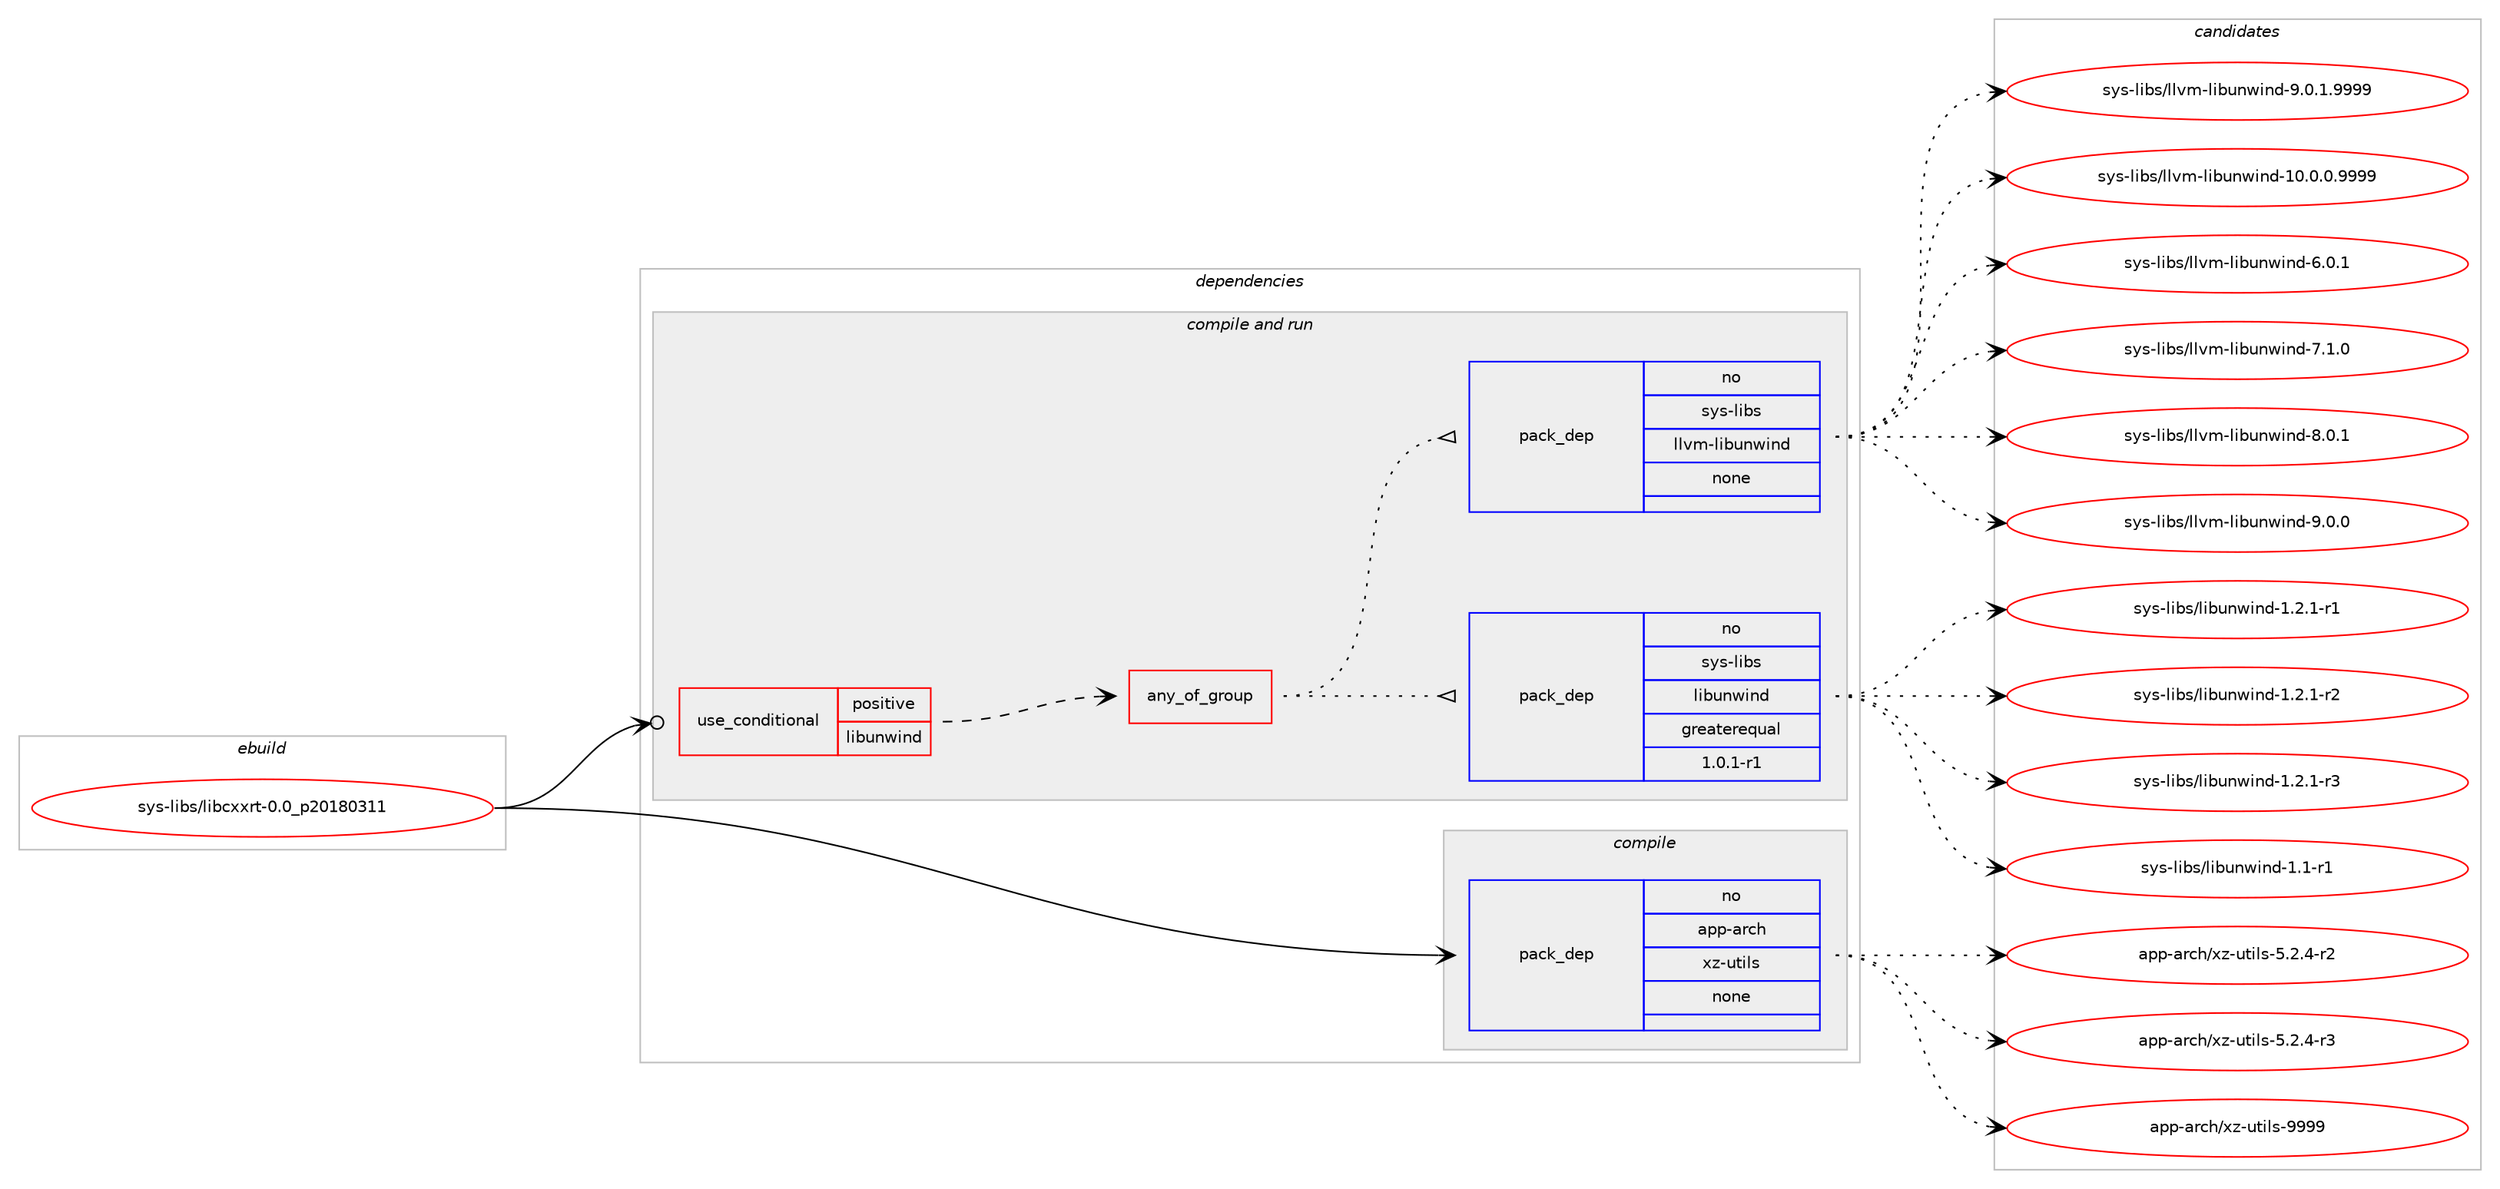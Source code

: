 digraph prolog {

# *************
# Graph options
# *************

newrank=true;
concentrate=true;
compound=true;
graph [rankdir=LR,fontname=Helvetica,fontsize=10,ranksep=1.5];#, ranksep=2.5, nodesep=0.2];
edge  [arrowhead=vee];
node  [fontname=Helvetica,fontsize=10];

# **********
# The ebuild
# **********

subgraph cluster_leftcol {
color=gray;
rank=same;
label=<<i>ebuild</i>>;
id [label="sys-libs/libcxxrt-0.0_p20180311", color=red, width=4, href="../sys-libs/libcxxrt-0.0_p20180311.svg"];
}

# ****************
# The dependencies
# ****************

subgraph cluster_midcol {
color=gray;
label=<<i>dependencies</i>>;
subgraph cluster_compile {
fillcolor="#eeeeee";
style=filled;
label=<<i>compile</i>>;
subgraph pack666321 {
dependency897821 [label=<<TABLE BORDER="0" CELLBORDER="1" CELLSPACING="0" CELLPADDING="4" WIDTH="220"><TR><TD ROWSPAN="6" CELLPADDING="30">pack_dep</TD></TR><TR><TD WIDTH="110">no</TD></TR><TR><TD>app-arch</TD></TR><TR><TD>xz-utils</TD></TR><TR><TD>none</TD></TR><TR><TD></TD></TR></TABLE>>, shape=none, color=blue];
}
id:e -> dependency897821:w [weight=20,style="solid",arrowhead="vee"];
}
subgraph cluster_compileandrun {
fillcolor="#eeeeee";
style=filled;
label=<<i>compile and run</i>>;
subgraph cond215726 {
dependency897822 [label=<<TABLE BORDER="0" CELLBORDER="1" CELLSPACING="0" CELLPADDING="4"><TR><TD ROWSPAN="3" CELLPADDING="10">use_conditional</TD></TR><TR><TD>positive</TD></TR><TR><TD>libunwind</TD></TR></TABLE>>, shape=none, color=red];
subgraph any15222 {
dependency897823 [label=<<TABLE BORDER="0" CELLBORDER="1" CELLSPACING="0" CELLPADDING="4"><TR><TD CELLPADDING="10">any_of_group</TD></TR></TABLE>>, shape=none, color=red];subgraph pack666322 {
dependency897824 [label=<<TABLE BORDER="0" CELLBORDER="1" CELLSPACING="0" CELLPADDING="4" WIDTH="220"><TR><TD ROWSPAN="6" CELLPADDING="30">pack_dep</TD></TR><TR><TD WIDTH="110">no</TD></TR><TR><TD>sys-libs</TD></TR><TR><TD>libunwind</TD></TR><TR><TD>greaterequal</TD></TR><TR><TD>1.0.1-r1</TD></TR></TABLE>>, shape=none, color=blue];
}
dependency897823:e -> dependency897824:w [weight=20,style="dotted",arrowhead="oinv"];
subgraph pack666323 {
dependency897825 [label=<<TABLE BORDER="0" CELLBORDER="1" CELLSPACING="0" CELLPADDING="4" WIDTH="220"><TR><TD ROWSPAN="6" CELLPADDING="30">pack_dep</TD></TR><TR><TD WIDTH="110">no</TD></TR><TR><TD>sys-libs</TD></TR><TR><TD>llvm-libunwind</TD></TR><TR><TD>none</TD></TR><TR><TD></TD></TR></TABLE>>, shape=none, color=blue];
}
dependency897823:e -> dependency897825:w [weight=20,style="dotted",arrowhead="oinv"];
}
dependency897822:e -> dependency897823:w [weight=20,style="dashed",arrowhead="vee"];
}
id:e -> dependency897822:w [weight=20,style="solid",arrowhead="odotvee"];
}
subgraph cluster_run {
fillcolor="#eeeeee";
style=filled;
label=<<i>run</i>>;
}
}

# **************
# The candidates
# **************

subgraph cluster_choices {
rank=same;
color=gray;
label=<<i>candidates</i>>;

subgraph choice666321 {
color=black;
nodesep=1;
choice9711211245971149910447120122451171161051081154553465046524511450 [label="app-arch/xz-utils-5.2.4-r2", color=red, width=4,href="../app-arch/xz-utils-5.2.4-r2.svg"];
choice9711211245971149910447120122451171161051081154553465046524511451 [label="app-arch/xz-utils-5.2.4-r3", color=red, width=4,href="../app-arch/xz-utils-5.2.4-r3.svg"];
choice9711211245971149910447120122451171161051081154557575757 [label="app-arch/xz-utils-9999", color=red, width=4,href="../app-arch/xz-utils-9999.svg"];
dependency897821:e -> choice9711211245971149910447120122451171161051081154553465046524511450:w [style=dotted,weight="100"];
dependency897821:e -> choice9711211245971149910447120122451171161051081154553465046524511451:w [style=dotted,weight="100"];
dependency897821:e -> choice9711211245971149910447120122451171161051081154557575757:w [style=dotted,weight="100"];
}
subgraph choice666322 {
color=black;
nodesep=1;
choice11512111545108105981154710810598117110119105110100454946494511449 [label="sys-libs/libunwind-1.1-r1", color=red, width=4,href="../sys-libs/libunwind-1.1-r1.svg"];
choice115121115451081059811547108105981171101191051101004549465046494511449 [label="sys-libs/libunwind-1.2.1-r1", color=red, width=4,href="../sys-libs/libunwind-1.2.1-r1.svg"];
choice115121115451081059811547108105981171101191051101004549465046494511450 [label="sys-libs/libunwind-1.2.1-r2", color=red, width=4,href="../sys-libs/libunwind-1.2.1-r2.svg"];
choice115121115451081059811547108105981171101191051101004549465046494511451 [label="sys-libs/libunwind-1.2.1-r3", color=red, width=4,href="../sys-libs/libunwind-1.2.1-r3.svg"];
dependency897824:e -> choice11512111545108105981154710810598117110119105110100454946494511449:w [style=dotted,weight="100"];
dependency897824:e -> choice115121115451081059811547108105981171101191051101004549465046494511449:w [style=dotted,weight="100"];
dependency897824:e -> choice115121115451081059811547108105981171101191051101004549465046494511450:w [style=dotted,weight="100"];
dependency897824:e -> choice115121115451081059811547108105981171101191051101004549465046494511451:w [style=dotted,weight="100"];
}
subgraph choice666323 {
color=black;
nodesep=1;
choice1151211154510810598115471081081181094510810598117110119105110100454948464846484657575757 [label="sys-libs/llvm-libunwind-10.0.0.9999", color=red, width=4,href="../sys-libs/llvm-libunwind-10.0.0.9999.svg"];
choice1151211154510810598115471081081181094510810598117110119105110100455446484649 [label="sys-libs/llvm-libunwind-6.0.1", color=red, width=4,href="../sys-libs/llvm-libunwind-6.0.1.svg"];
choice1151211154510810598115471081081181094510810598117110119105110100455546494648 [label="sys-libs/llvm-libunwind-7.1.0", color=red, width=4,href="../sys-libs/llvm-libunwind-7.1.0.svg"];
choice1151211154510810598115471081081181094510810598117110119105110100455646484649 [label="sys-libs/llvm-libunwind-8.0.1", color=red, width=4,href="../sys-libs/llvm-libunwind-8.0.1.svg"];
choice1151211154510810598115471081081181094510810598117110119105110100455746484648 [label="sys-libs/llvm-libunwind-9.0.0", color=red, width=4,href="../sys-libs/llvm-libunwind-9.0.0.svg"];
choice11512111545108105981154710810811810945108105981171101191051101004557464846494657575757 [label="sys-libs/llvm-libunwind-9.0.1.9999", color=red, width=4,href="../sys-libs/llvm-libunwind-9.0.1.9999.svg"];
dependency897825:e -> choice1151211154510810598115471081081181094510810598117110119105110100454948464846484657575757:w [style=dotted,weight="100"];
dependency897825:e -> choice1151211154510810598115471081081181094510810598117110119105110100455446484649:w [style=dotted,weight="100"];
dependency897825:e -> choice1151211154510810598115471081081181094510810598117110119105110100455546494648:w [style=dotted,weight="100"];
dependency897825:e -> choice1151211154510810598115471081081181094510810598117110119105110100455646484649:w [style=dotted,weight="100"];
dependency897825:e -> choice1151211154510810598115471081081181094510810598117110119105110100455746484648:w [style=dotted,weight="100"];
dependency897825:e -> choice11512111545108105981154710810811810945108105981171101191051101004557464846494657575757:w [style=dotted,weight="100"];
}
}

}
